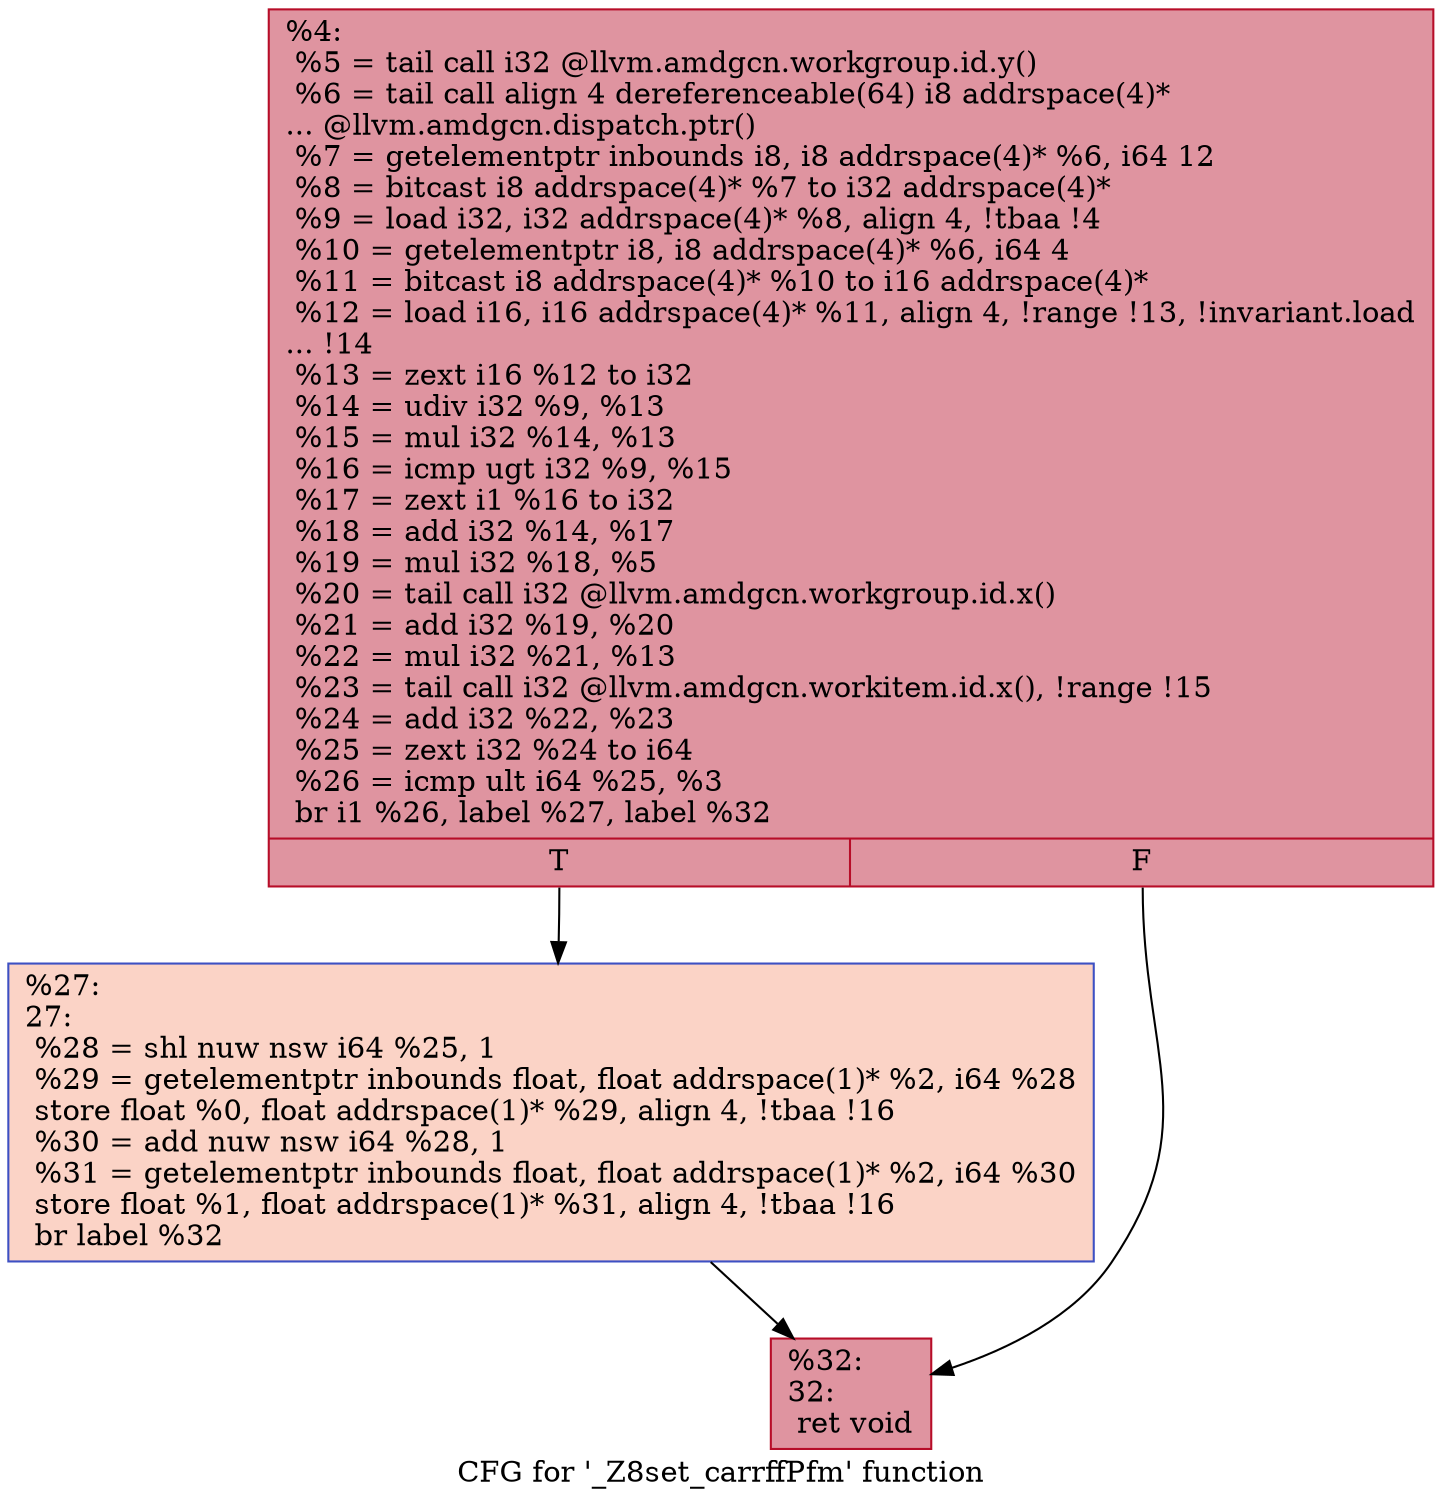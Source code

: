 digraph "CFG for '_Z8set_carrffPfm' function" {
	label="CFG for '_Z8set_carrffPfm' function";

	Node0x4a36420 [shape=record,color="#b70d28ff", style=filled, fillcolor="#b70d2870",label="{%4:\l  %5 = tail call i32 @llvm.amdgcn.workgroup.id.y()\l  %6 = tail call align 4 dereferenceable(64) i8 addrspace(4)*\l... @llvm.amdgcn.dispatch.ptr()\l  %7 = getelementptr inbounds i8, i8 addrspace(4)* %6, i64 12\l  %8 = bitcast i8 addrspace(4)* %7 to i32 addrspace(4)*\l  %9 = load i32, i32 addrspace(4)* %8, align 4, !tbaa !4\l  %10 = getelementptr i8, i8 addrspace(4)* %6, i64 4\l  %11 = bitcast i8 addrspace(4)* %10 to i16 addrspace(4)*\l  %12 = load i16, i16 addrspace(4)* %11, align 4, !range !13, !invariant.load\l... !14\l  %13 = zext i16 %12 to i32\l  %14 = udiv i32 %9, %13\l  %15 = mul i32 %14, %13\l  %16 = icmp ugt i32 %9, %15\l  %17 = zext i1 %16 to i32\l  %18 = add i32 %14, %17\l  %19 = mul i32 %18, %5\l  %20 = tail call i32 @llvm.amdgcn.workgroup.id.x()\l  %21 = add i32 %19, %20\l  %22 = mul i32 %21, %13\l  %23 = tail call i32 @llvm.amdgcn.workitem.id.x(), !range !15\l  %24 = add i32 %22, %23\l  %25 = zext i32 %24 to i64\l  %26 = icmp ult i64 %25, %3\l  br i1 %26, label %27, label %32\l|{<s0>T|<s1>F}}"];
	Node0x4a36420:s0 -> Node0x4a38d00;
	Node0x4a36420:s1 -> Node0x4a38d90;
	Node0x4a38d00 [shape=record,color="#3d50c3ff", style=filled, fillcolor="#f59c7d70",label="{%27:\l27:                                               \l  %28 = shl nuw nsw i64 %25, 1\l  %29 = getelementptr inbounds float, float addrspace(1)* %2, i64 %28\l  store float %0, float addrspace(1)* %29, align 4, !tbaa !16\l  %30 = add nuw nsw i64 %28, 1\l  %31 = getelementptr inbounds float, float addrspace(1)* %2, i64 %30\l  store float %1, float addrspace(1)* %31, align 4, !tbaa !16\l  br label %32\l}"];
	Node0x4a38d00 -> Node0x4a38d90;
	Node0x4a38d90 [shape=record,color="#b70d28ff", style=filled, fillcolor="#b70d2870",label="{%32:\l32:                                               \l  ret void\l}"];
}
